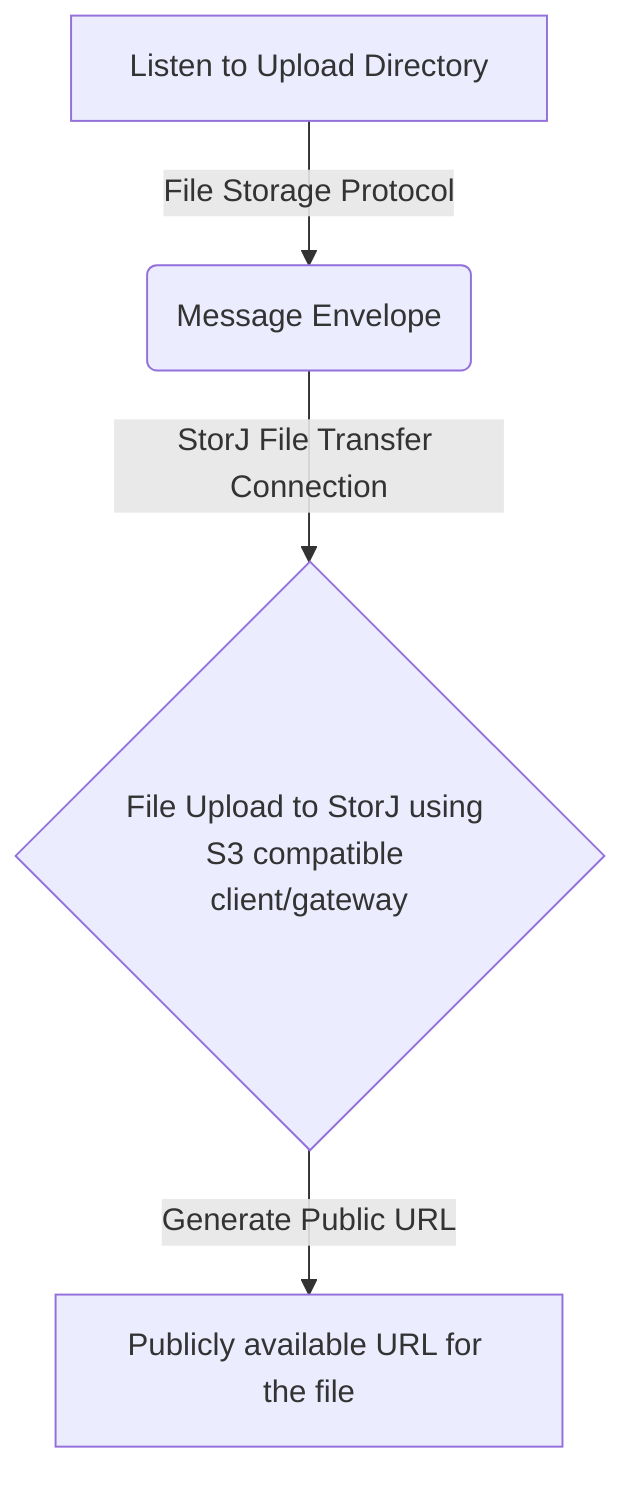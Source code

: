graph TD
	A[Listen to Upload Directory] -->|File Storage Protocol| B(Message Envelope)
	B -->|StorJ File Transfer Connection| C{File Upload to StorJ using S3 compatible client/gateway}
  C -->|Generate Public URL| G[Publicly available URL for the file]